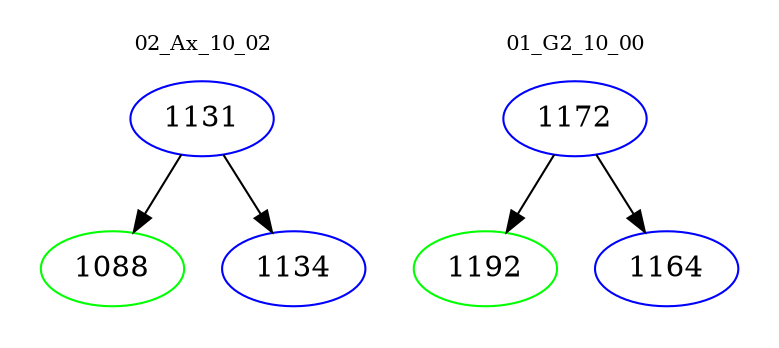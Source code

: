 digraph{
subgraph cluster_0 {
color = white
label = "02_Ax_10_02";
fontsize=10;
T0_1131 [label="1131", color="blue"]
T0_1131 -> T0_1088 [color="black"]
T0_1088 [label="1088", color="green"]
T0_1131 -> T0_1134 [color="black"]
T0_1134 [label="1134", color="blue"]
}
subgraph cluster_1 {
color = white
label = "01_G2_10_00";
fontsize=10;
T1_1172 [label="1172", color="blue"]
T1_1172 -> T1_1192 [color="black"]
T1_1192 [label="1192", color="green"]
T1_1172 -> T1_1164 [color="black"]
T1_1164 [label="1164", color="blue"]
}
}
